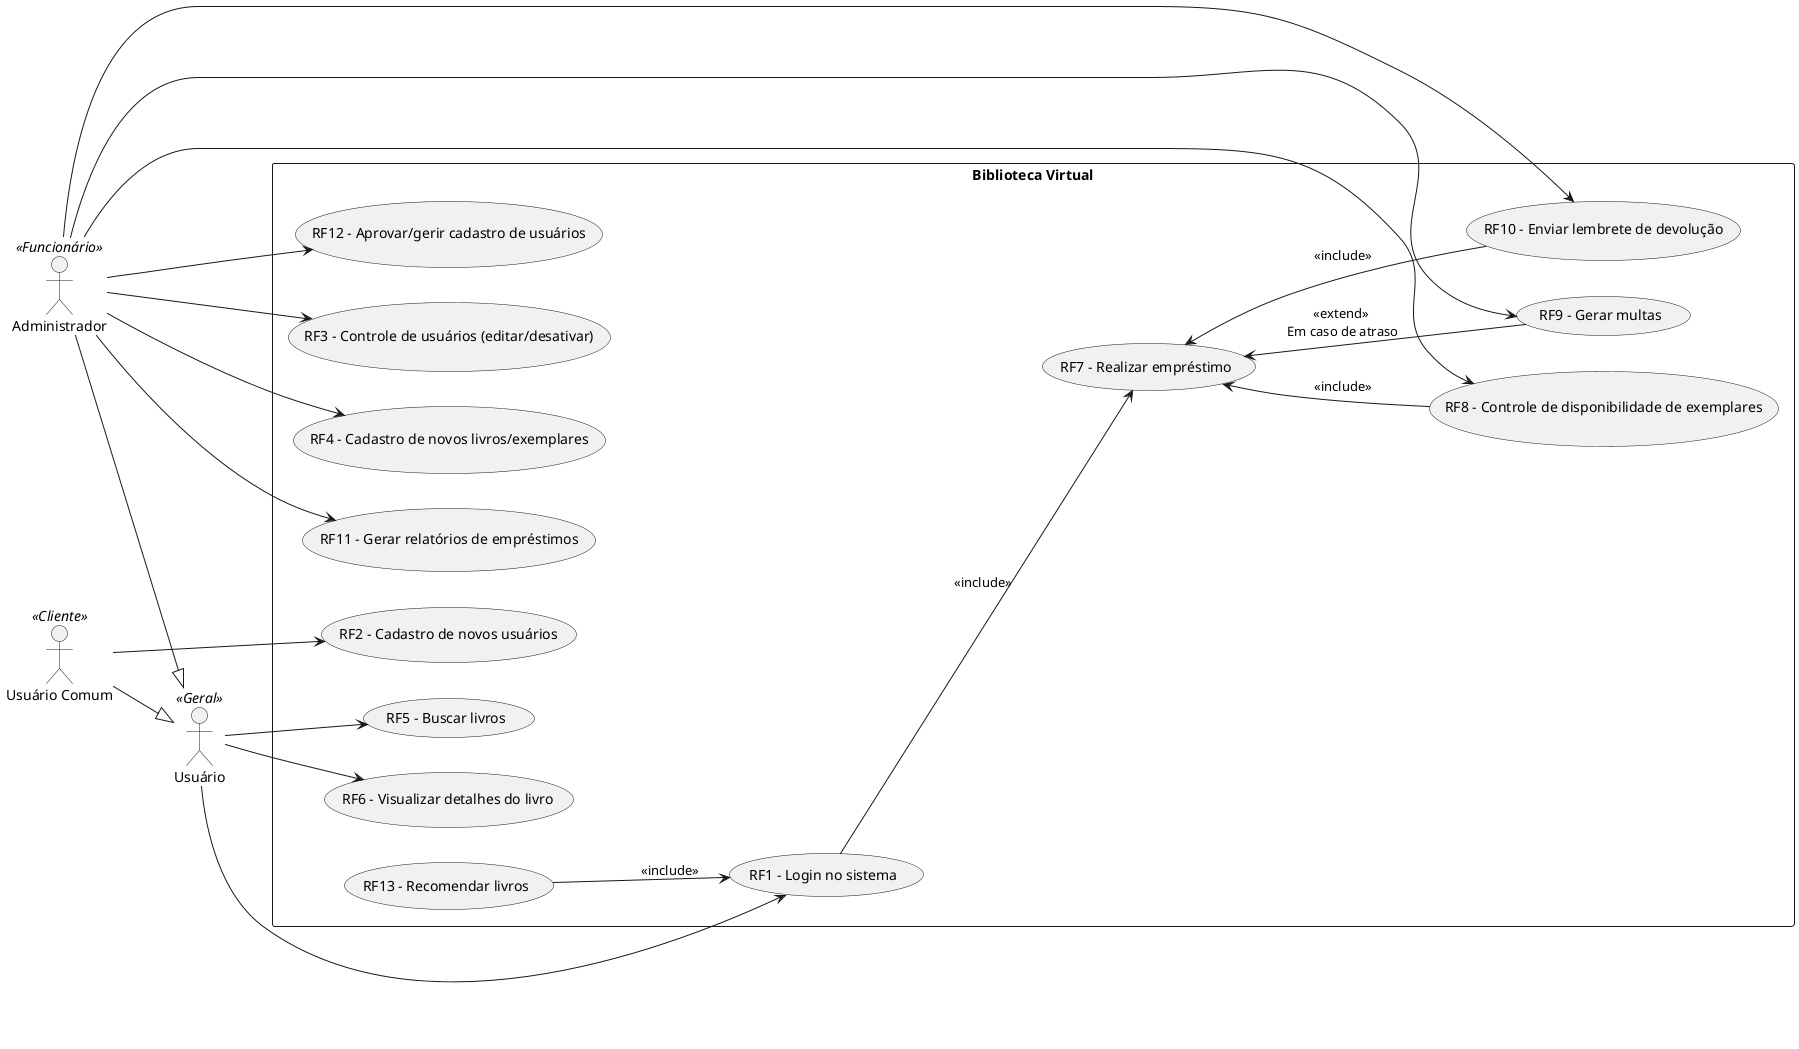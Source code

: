 @startuml
left to right direction
skinparam packageStyle rectangle

actor "Usuário" as Usuario <<Geral>>
actor "Usuário Comum" as UsuarioComum <<Cliente>>
actor "Administrador" as Administrador <<Funcionário>>

UsuarioComum --|> Usuario
Administrador --|> Usuario

package "Biblioteca Virtual" {

    usecase "RF1 - Login no sistema" as RF001_Login
    usecase "RF2 - Cadastro de novos usuários" as RF002_Cadastro
    usecase "RF3 - Controle de usuários (editar/desativar)" as RF003_Controle
    usecase "RF4 - Cadastro de novos livros/exemplares" as RF004_CadLivro
    usecase "RF5 - Buscar livros" as RF005_Busca
    usecase "RF6 - Visualizar detalhes do livro" as RF006_Detalhes
    usecase "RF7 - Realizar empréstimo" as RF007_Emprestimo
    usecase "RF8 - Controle de disponibilidade de exemplares" as RF008_Disponibilidade
    usecase "RF9 - Gerar multas" as RF009_Multas
    usecase "RF10 - Enviar lembrete de devolução" as RF010_Lembrete
    usecase "RF11 - Gerar relatórios de empréstimos" as RF011_Relatorios
    usecase "RF12 - Aprovar/gerir cadastro de usuários" as RF012_Aprovar
    usecase "RF13 - Recomendar livros" as RF013_Recomendar
}

Usuario --> RF001_Login
Usuario --> RF005_Busca
Usuario --> RF006_Detalhes

UsuarioComum --> RF002_Cadastro

Administrador --> RF003_Controle
Administrador --> RF004_CadLivro
Administrador --> RF008_Disponibilidade
Administrador --> RF010_Lembrete
Administrador --> RF011_Relatorios
Administrador --> RF012_Aprovar
Administrador --> RF009_Multas

RF013_Recomendar --> RF001_Login : <<include>>
RF001_Login --> (RF007_Emprestimo) : <<include>>
RF007_Emprestimo <-- (RF008_Disponibilidade) : <<include>>
RF007_Emprestimo <-- (RF009_Multas) : <<extend>> \nEm caso de atraso
RF007_Emprestimo <-- (RF010_Lembrete) : <<include>>

@enduml